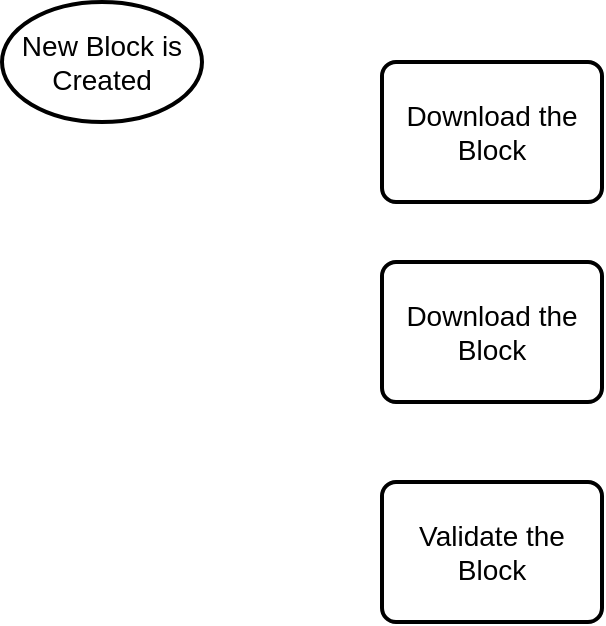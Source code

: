 <mxfile version="21.3.8" type="github">
  <diagram name="Page-1" id="gDeCP4PXnjPSAOPUvVWp">
    <mxGraphModel dx="1434" dy="796" grid="1" gridSize="10" guides="1" tooltips="1" connect="1" arrows="1" fold="1" page="1" pageScale="1" pageWidth="850" pageHeight="1100" math="0" shadow="0">
      <root>
        <mxCell id="0" />
        <mxCell id="1" parent="0" />
        <mxCell id="bAn_F7KBVGSInIFGaHhv-2" value="&lt;font style=&quot;font-size: 14px;&quot;&gt;New Block is Created&lt;/font&gt;" style="strokeWidth=2;html=1;shape=mxgraph.flowchart.start_1;whiteSpace=wrap;" vertex="1" parent="1">
          <mxGeometry x="50" y="50" width="100" height="60" as="geometry" />
        </mxCell>
        <mxCell id="bAn_F7KBVGSInIFGaHhv-3" value="&lt;font style=&quot;font-size: 14px;&quot;&gt;Download the Block&lt;/font&gt;" style="rounded=1;whiteSpace=wrap;html=1;absoluteArcSize=1;arcSize=14;strokeWidth=2;" vertex="1" parent="1">
          <mxGeometry x="240" y="80" width="110" height="70" as="geometry" />
        </mxCell>
        <mxCell id="bAn_F7KBVGSInIFGaHhv-4" value="&lt;font style=&quot;font-size: 14px;&quot;&gt;Download the Block&lt;/font&gt;" style="rounded=1;whiteSpace=wrap;html=1;absoluteArcSize=1;arcSize=14;strokeWidth=2;" vertex="1" parent="1">
          <mxGeometry x="240" y="180" width="110" height="70" as="geometry" />
        </mxCell>
        <mxCell id="bAn_F7KBVGSInIFGaHhv-5" value="&lt;font style=&quot;font-size: 14px;&quot;&gt;Validate the Block&lt;/font&gt;" style="rounded=1;whiteSpace=wrap;html=1;absoluteArcSize=1;arcSize=14;strokeWidth=2;" vertex="1" parent="1">
          <mxGeometry x="240" y="290" width="110" height="70" as="geometry" />
        </mxCell>
      </root>
    </mxGraphModel>
  </diagram>
</mxfile>
